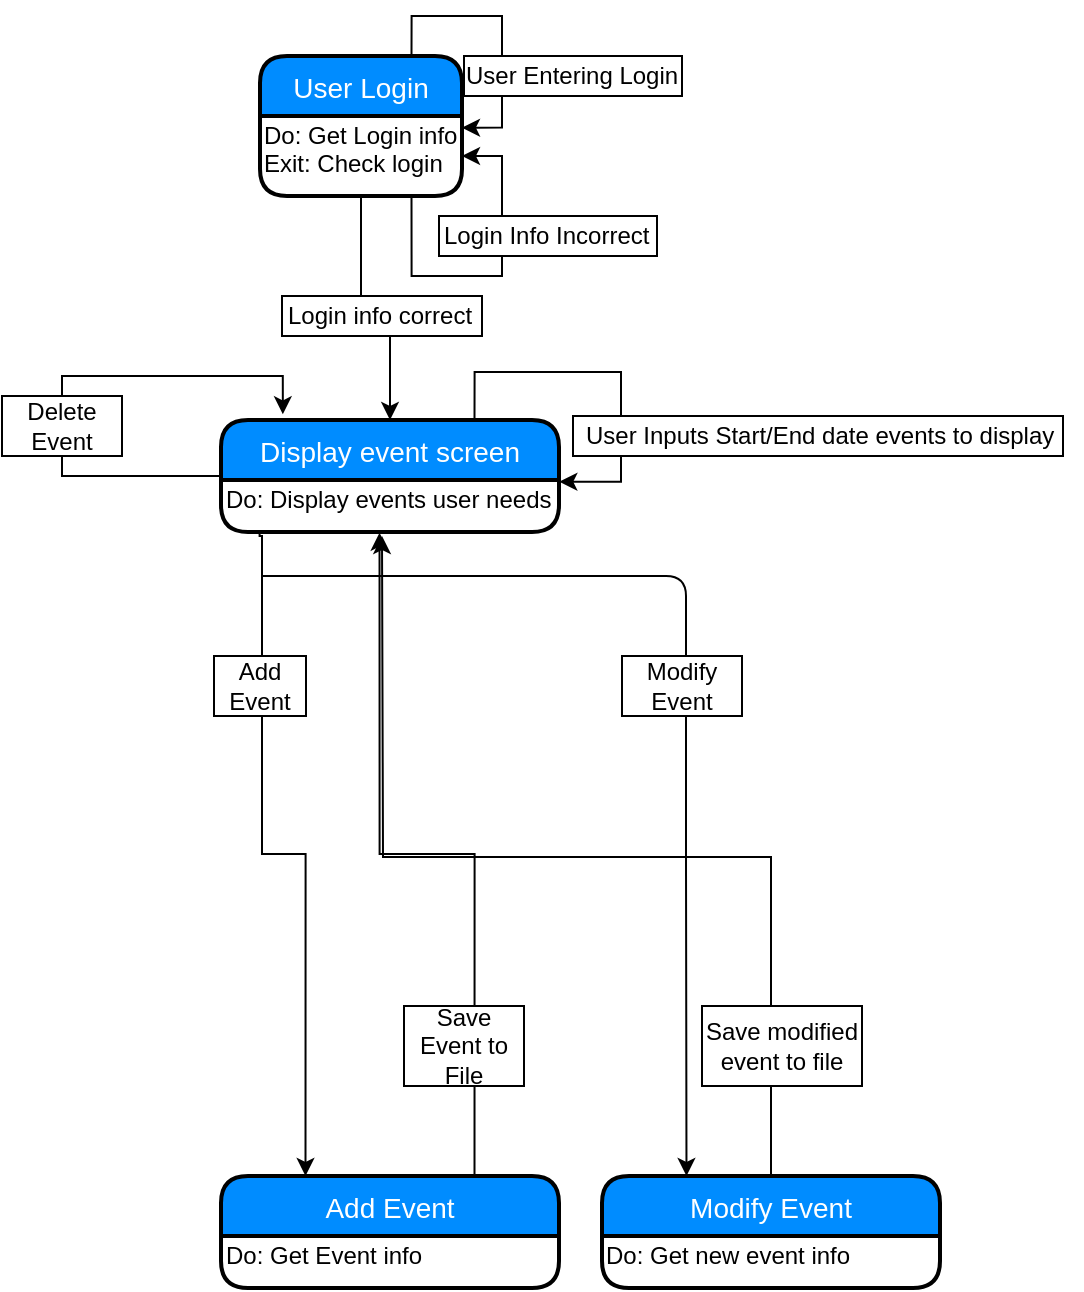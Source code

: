 <mxfile version="12.2.0" type="device" pages="1"><diagram id="LjcwEtnN-cOCBR3ffV3P" name="Page-1"><mxGraphModel dx="1757" dy="500" grid="1" gridSize="10" guides="1" tooltips="1" connect="1" arrows="1" fold="1" page="1" pageScale="1" pageWidth="850" pageHeight="1100" math="0" shadow="0"><root><mxCell id="0"/><mxCell id="1" parent="0"/><mxCell id="u8n1VP96yApiKnT6Bsss-5" value="User Login" style="swimlane;childLayout=stackLayout;horizontal=1;startSize=30;horizontalStack=0;fillColor=#008cff;fontColor=#FFFFFF;rounded=1;fontSize=14;fontStyle=0;strokeWidth=2;resizeParent=0;resizeLast=1;shadow=0;dashed=0;align=center;" vertex="1" parent="1"><mxGeometry x="19" y="40" width="101" height="70" as="geometry"/></mxCell><mxCell id="u8n1VP96yApiKnT6Bsss-8" value="Do: Get Login info&lt;br&gt;Exit: Check login" style="text;html=1;resizable=0;points=[];autosize=1;align=left;verticalAlign=top;spacingTop=-4;" vertex="1" parent="u8n1VP96yApiKnT6Bsss-5"><mxGeometry y="30" width="101" height="40" as="geometry"/></mxCell><mxCell id="u8n1VP96yApiKnT6Bsss-18" style="edgeStyle=orthogonalEdgeStyle;rounded=0;orthogonalLoop=1;jettySize=auto;html=1;exitX=0.75;exitY=0;exitDx=0;exitDy=0;entryX=1;entryY=0.146;entryDx=0;entryDy=0;entryPerimeter=0;" edge="1" parent="u8n1VP96yApiKnT6Bsss-5" source="u8n1VP96yApiKnT6Bsss-5" target="u8n1VP96yApiKnT6Bsss-8"><mxGeometry relative="1" as="geometry"><mxPoint x="161" y="30" as="targetPoint"/></mxGeometry></mxCell><mxCell id="u8n1VP96yApiKnT6Bsss-20" style="edgeStyle=orthogonalEdgeStyle;rounded=0;orthogonalLoop=1;jettySize=auto;html=1;exitX=0.75;exitY=1;exitDx=0;exitDy=0;" edge="1" parent="u8n1VP96yApiKnT6Bsss-5" source="u8n1VP96yApiKnT6Bsss-5" target="u8n1VP96yApiKnT6Bsss-8"><mxGeometry relative="1" as="geometry"><mxPoint x="111" y="50" as="targetPoint"/><Array as="points"><mxPoint x="76" y="110"/><mxPoint x="121" y="110"/><mxPoint x="121" y="50"/></Array></mxGeometry></mxCell><mxCell id="u8n1VP96yApiKnT6Bsss-73" style="edgeStyle=orthogonalEdgeStyle;rounded=0;orthogonalLoop=1;jettySize=auto;html=1;exitX=0.114;exitY=0.981;exitDx=0;exitDy=0;entryX=0.25;entryY=0;entryDx=0;entryDy=0;exitPerimeter=0;" edge="1" parent="1" source="u8n1VP96yApiKnT6Bsss-14" target="u8n1VP96yApiKnT6Bsss-30"><mxGeometry relative="1" as="geometry"><Array as="points"><mxPoint x="19" y="280"/><mxPoint x="20" y="439"/><mxPoint x="41" y="439"/></Array></mxGeometry></mxCell><mxCell id="u8n1VP96yApiKnT6Bsss-81" style="edgeStyle=orthogonalEdgeStyle;rounded=0;orthogonalLoop=1;jettySize=auto;html=1;exitX=0;exitY=0.5;exitDx=0;exitDy=0;entryX=0.183;entryY=-0.051;entryDx=0;entryDy=0;entryPerimeter=0;" edge="1" parent="1" source="u8n1VP96yApiKnT6Bsss-13" target="u8n1VP96yApiKnT6Bsss-13"><mxGeometry relative="1" as="geometry"><mxPoint x="30" y="210" as="targetPoint"/><Array as="points"><mxPoint x="-80" y="250"/><mxPoint x="-80" y="200"/><mxPoint x="31" y="200"/></Array></mxGeometry></mxCell><mxCell id="u8n1VP96yApiKnT6Bsss-13" value="Display event screen" style="swimlane;childLayout=stackLayout;horizontal=1;startSize=30;horizontalStack=0;fillColor=#008cff;fontColor=#FFFFFF;rounded=1;fontSize=14;fontStyle=0;strokeWidth=2;resizeParent=0;resizeLast=1;shadow=0;dashed=0;align=center;" vertex="1" parent="1"><mxGeometry x="-0.5" y="222" width="169" height="56" as="geometry"/></mxCell><mxCell id="u8n1VP96yApiKnT6Bsss-29" style="edgeStyle=orthogonalEdgeStyle;rounded=0;orthogonalLoop=1;jettySize=auto;html=1;entryX=0.5;entryY=0;entryDx=0;entryDy=0;" edge="1" parent="1" source="u8n1VP96yApiKnT6Bsss-8" target="u8n1VP96yApiKnT6Bsss-13"><mxGeometry relative="1" as="geometry"/></mxCell><mxCell id="u8n1VP96yApiKnT6Bsss-25" value="" style="rounded=0;whiteSpace=wrap;html=1;" vertex="1" parent="1"><mxGeometry x="30" y="160" width="100" height="20" as="geometry"/></mxCell><mxCell id="u8n1VP96yApiKnT6Bsss-16" value="Login info correct" style="text;html=1;resizable=0;points=[];autosize=1;align=left;verticalAlign=top;spacingTop=-4;" vertex="1" parent="1"><mxGeometry x="31" y="160" width="110" height="20" as="geometry"/></mxCell><mxCell id="u8n1VP96yApiKnT6Bsss-26" value="" style="rounded=0;whiteSpace=wrap;html=1;" vertex="1" parent="1"><mxGeometry x="108.5" y="120" width="109" height="20" as="geometry"/></mxCell><mxCell id="u8n1VP96yApiKnT6Bsss-12" value="Login Info Incorrect&lt;br&gt;" style="text;html=1;resizable=0;points=[];autosize=1;align=left;verticalAlign=top;spacingTop=-4;" vertex="1" parent="1"><mxGeometry x="108.5" y="120" width="120" height="20" as="geometry"/></mxCell><mxCell id="u8n1VP96yApiKnT6Bsss-28" value="" style="rounded=0;whiteSpace=wrap;html=1;" vertex="1" parent="1"><mxGeometry x="121" y="40" width="109" height="20" as="geometry"/></mxCell><mxCell id="u8n1VP96yApiKnT6Bsss-19" value="User Entering Login" style="text;html=1;resizable=0;points=[];autosize=1;align=left;verticalAlign=top;spacingTop=-4;" vertex="1" parent="1"><mxGeometry x="120" y="40" width="120" height="20" as="geometry"/></mxCell><mxCell id="u8n1VP96yApiKnT6Bsss-75" style="edgeStyle=orthogonalEdgeStyle;rounded=0;orthogonalLoop=1;jettySize=auto;html=1;exitX=0.75;exitY=0;exitDx=0;exitDy=0;entryX=0.469;entryY=1.013;entryDx=0;entryDy=0;entryPerimeter=0;" edge="1" parent="1" source="u8n1VP96yApiKnT6Bsss-30" target="u8n1VP96yApiKnT6Bsss-14"><mxGeometry relative="1" as="geometry"/></mxCell><mxCell id="u8n1VP96yApiKnT6Bsss-30" value="Add Event" style="swimlane;childLayout=stackLayout;horizontal=1;startSize=30;horizontalStack=0;fillColor=#008cff;fontColor=#FFFFFF;rounded=1;fontSize=14;fontStyle=0;strokeWidth=2;resizeParent=0;resizeLast=1;shadow=0;dashed=0;align=center;" vertex="1" parent="1"><mxGeometry x="-0.5" y="600" width="169" height="56" as="geometry"/></mxCell><mxCell id="u8n1VP96yApiKnT6Bsss-31" value="Do: Get Event info" style="text;html=1;resizable=0;points=[];autosize=1;align=left;verticalAlign=top;spacingTop=-4;" vertex="1" parent="u8n1VP96yApiKnT6Bsss-30"><mxGeometry y="30" width="169" height="26" as="geometry"/></mxCell><mxCell id="u8n1VP96yApiKnT6Bsss-76" style="edgeStyle=orthogonalEdgeStyle;rounded=0;orthogonalLoop=1;jettySize=auto;html=1;exitX=0.5;exitY=0;exitDx=0;exitDy=0;" edge="1" parent="1" source="u8n1VP96yApiKnT6Bsss-36"><mxGeometry relative="1" as="geometry"><mxPoint x="80.0" y="280" as="targetPoint"/></mxGeometry></mxCell><mxCell id="u8n1VP96yApiKnT6Bsss-36" value="Modify Event" style="swimlane;childLayout=stackLayout;horizontal=1;startSize=30;horizontalStack=0;fillColor=#008cff;fontColor=#FFFFFF;rounded=1;fontSize=14;fontStyle=0;strokeWidth=2;resizeParent=0;resizeLast=1;shadow=0;dashed=0;align=center;" vertex="1" parent="1"><mxGeometry x="190" y="600" width="169" height="56" as="geometry"/></mxCell><mxCell id="u8n1VP96yApiKnT6Bsss-37" value="Do: Get new event info" style="text;html=1;resizable=0;points=[];autosize=1;align=left;verticalAlign=top;spacingTop=-4;" vertex="1" parent="u8n1VP96yApiKnT6Bsss-36"><mxGeometry y="30" width="169" height="26" as="geometry"/></mxCell><mxCell id="u8n1VP96yApiKnT6Bsss-14" value="Do: Display events user needs&lt;br&gt;" style="text;html=1;resizable=0;points=[];autosize=1;align=left;verticalAlign=top;spacingTop=-4;" vertex="1" parent="1"><mxGeometry x="-0.5" y="252" width="169" height="26" as="geometry"/></mxCell><mxCell id="u8n1VP96yApiKnT6Bsss-22" style="edgeStyle=orthogonalEdgeStyle;rounded=0;orthogonalLoop=1;jettySize=auto;html=1;exitX=0.75;exitY=0;exitDx=0;exitDy=0;entryX=1.001;entryY=0.033;entryDx=0;entryDy=0;entryPerimeter=0;" edge="1" parent="1" source="u8n1VP96yApiKnT6Bsss-13" target="u8n1VP96yApiKnT6Bsss-14"><mxGeometry relative="1" as="geometry"><Array as="points"><mxPoint x="134.5" y="198"/><mxPoint x="199.5" y="198"/><mxPoint x="199.5" y="255"/></Array></mxGeometry></mxCell><mxCell id="u8n1VP96yApiKnT6Bsss-24" value="" style="rounded=0;whiteSpace=wrap;html=1;" vertex="1" parent="1"><mxGeometry x="175.5" y="220" width="245" height="20" as="geometry"/></mxCell><mxCell id="u8n1VP96yApiKnT6Bsss-23" value="User Inputs Start/End date events to display" style="text;html=1;resizable=0;points=[];autosize=1;align=left;verticalAlign=top;spacingTop=-4;" vertex="1" parent="1"><mxGeometry x="180" y="220" width="250" height="20" as="geometry"/></mxCell><mxCell id="u8n1VP96yApiKnT6Bsss-50" value="Save Event to File" style="rounded=0;whiteSpace=wrap;html=1;" vertex="1" parent="1"><mxGeometry x="91" y="515" width="60" height="40" as="geometry"/></mxCell><mxCell id="u8n1VP96yApiKnT6Bsss-46" value="Add Event" style="rounded=0;whiteSpace=wrap;html=1;" vertex="1" parent="1"><mxGeometry x="-4" y="340" width="46" height="30" as="geometry"/></mxCell><mxCell id="u8n1VP96yApiKnT6Bsss-51" value="Save modified event to file" style="rounded=0;whiteSpace=wrap;html=1;" vertex="1" parent="1"><mxGeometry x="240" y="515" width="80" height="40" as="geometry"/></mxCell><mxCell id="u8n1VP96yApiKnT6Bsss-74" value="" style="endArrow=classic;html=1;entryX=0.25;entryY=0;entryDx=0;entryDy=0;" edge="1" parent="1" target="u8n1VP96yApiKnT6Bsss-36"><mxGeometry width="50" height="50" relative="1" as="geometry"><mxPoint x="20" y="300" as="sourcePoint"/><mxPoint x="92" y="390" as="targetPoint"/><Array as="points"><mxPoint x="232" y="300"/><mxPoint x="232" y="440"/></Array></mxGeometry></mxCell><mxCell id="u8n1VP96yApiKnT6Bsss-48" value="Modify Event" style="rounded=0;whiteSpace=wrap;html=1;" vertex="1" parent="1"><mxGeometry x="200" y="340" width="60" height="30" as="geometry"/></mxCell><mxCell id="u8n1VP96yApiKnT6Bsss-83" value="Delete Event" style="rounded=0;whiteSpace=wrap;html=1;" vertex="1" parent="1"><mxGeometry x="-110" y="210" width="60" height="30" as="geometry"/></mxCell></root></mxGraphModel></diagram></mxfile>